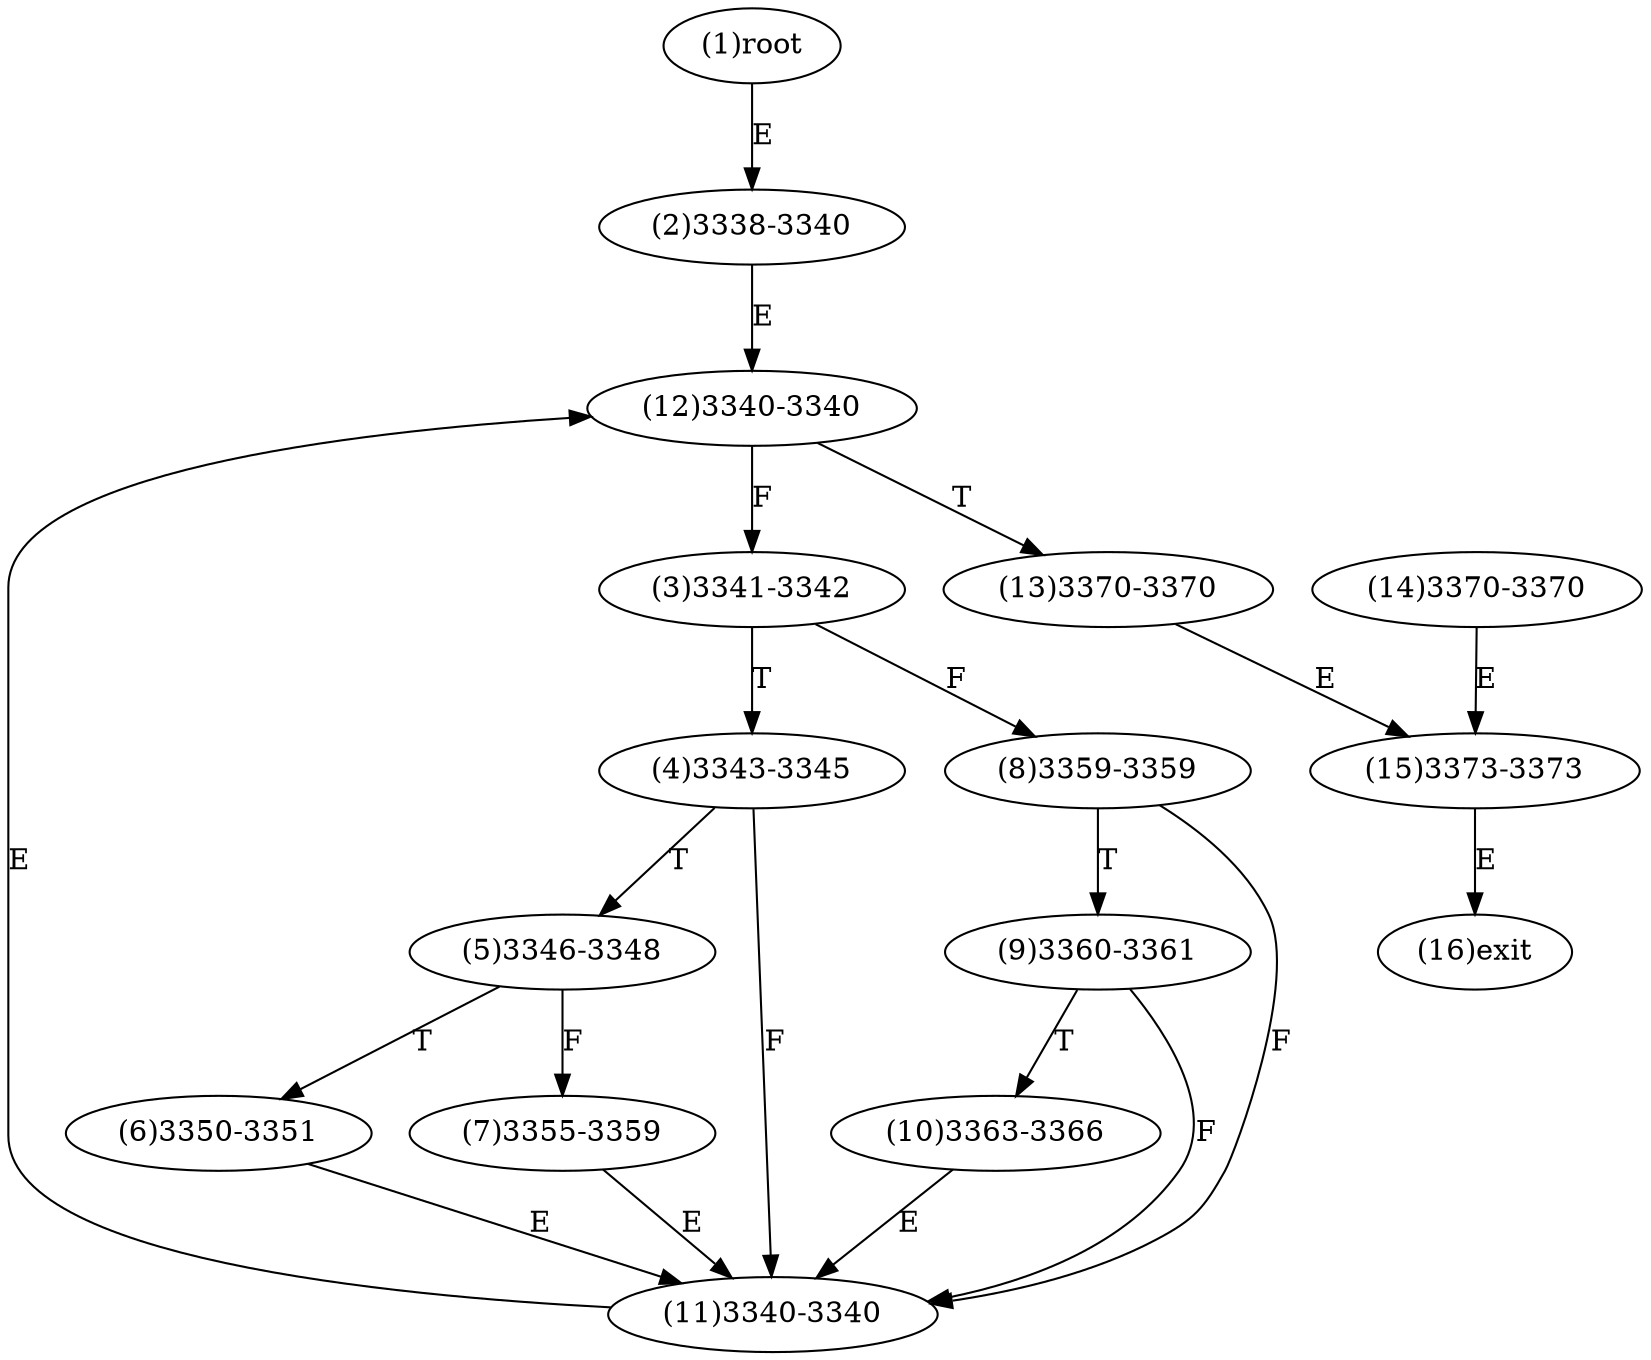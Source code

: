 digraph "" { 
1[ label="(1)root"];
2[ label="(2)3338-3340"];
3[ label="(3)3341-3342"];
4[ label="(4)3343-3345"];
5[ label="(5)3346-3348"];
6[ label="(6)3350-3351"];
7[ label="(7)3355-3359"];
8[ label="(8)3359-3359"];
9[ label="(9)3360-3361"];
10[ label="(10)3363-3366"];
11[ label="(11)3340-3340"];
12[ label="(12)3340-3340"];
13[ label="(13)3370-3370"];
14[ label="(14)3370-3370"];
15[ label="(15)3373-3373"];
16[ label="(16)exit"];
1->2[ label="E"];
2->12[ label="E"];
3->8[ label="F"];
3->4[ label="T"];
4->11[ label="F"];
4->5[ label="T"];
5->7[ label="F"];
5->6[ label="T"];
6->11[ label="E"];
7->11[ label="E"];
8->11[ label="F"];
8->9[ label="T"];
9->11[ label="F"];
9->10[ label="T"];
10->11[ label="E"];
11->12[ label="E"];
12->3[ label="F"];
12->13[ label="T"];
13->15[ label="E"];
14->15[ label="E"];
15->16[ label="E"];
}